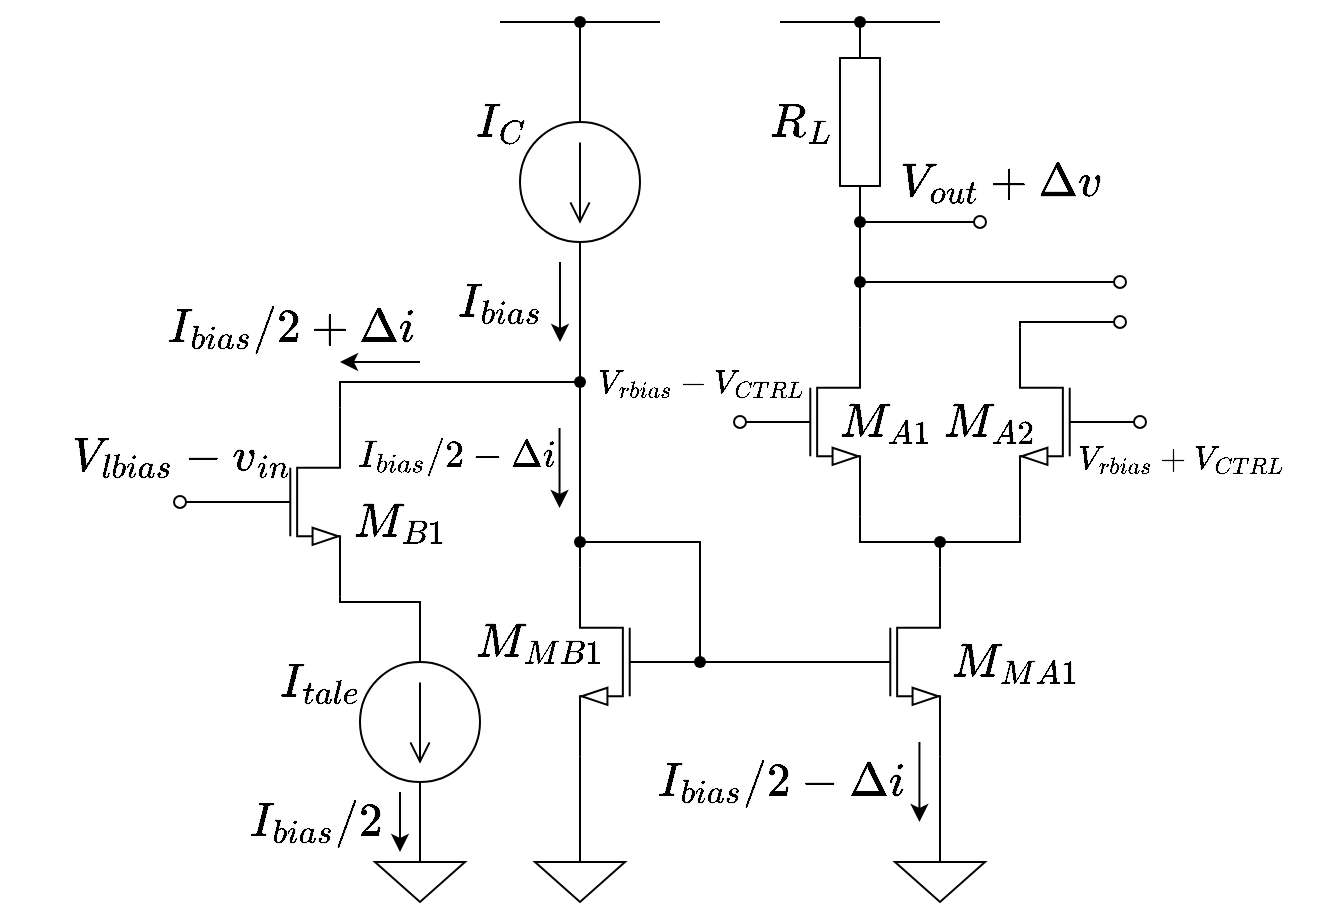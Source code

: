 <mxfile version="21.1.2" type="device">
  <diagram name="ページ1" id="mVm98HoABzWzxBuXfpn-">
    <mxGraphModel dx="675" dy="394" grid="1" gridSize="10" guides="1" tooltips="1" connect="1" arrows="1" fold="1" page="1" pageScale="1" pageWidth="827" pageHeight="1169" math="1" shadow="0">
      <root>
        <mxCell id="0" />
        <mxCell id="1" parent="0" />
        <mxCell id="XizeHZIjxKbHrV3lIYe8-11" style="edgeStyle=orthogonalEdgeStyle;rounded=0;orthogonalLoop=1;jettySize=auto;html=1;exitX=1;exitY=1;exitDx=0;exitDy=0;exitPerimeter=0;entryX=0;entryY=0.5;entryDx=0;entryDy=0;entryPerimeter=0;endArrow=none;endFill=0;" parent="1" source="XizeHZIjxKbHrV3lIYe8-2" target="XizeHZIjxKbHrV3lIYe8-4" edge="1">
          <mxGeometry relative="1" as="geometry">
            <Array as="points">
              <mxPoint x="200" y="330" />
              <mxPoint x="240" y="330" />
            </Array>
          </mxGeometry>
        </mxCell>
        <mxCell id="XizeHZIjxKbHrV3lIYe8-20" style="edgeStyle=orthogonalEdgeStyle;shape=connector;rounded=0;orthogonalLoop=1;jettySize=auto;html=1;exitX=1;exitY=0;exitDx=0;exitDy=0;exitPerimeter=0;labelBackgroundColor=default;strokeColor=default;fontFamily=Helvetica;fontSize=11;fontColor=default;endArrow=none;endFill=0;" parent="1" source="XizeHZIjxKbHrV3lIYe8-2" target="XizeHZIjxKbHrV3lIYe8-18" edge="1">
          <mxGeometry relative="1" as="geometry">
            <Array as="points">
              <mxPoint x="200" y="220" />
            </Array>
          </mxGeometry>
        </mxCell>
        <mxCell id="XizeHZIjxKbHrV3lIYe8-51" style="edgeStyle=orthogonalEdgeStyle;shape=connector;rounded=0;orthogonalLoop=1;jettySize=auto;html=1;exitX=0;exitY=0.5;exitDx=0;exitDy=0;exitPerimeter=0;entryX=1;entryY=0.5;entryDx=0;entryDy=0;labelBackgroundColor=default;strokeColor=default;fontFamily=Helvetica;fontSize=11;fontColor=default;endArrow=none;endFill=0;" parent="1" source="XizeHZIjxKbHrV3lIYe8-2" target="XizeHZIjxKbHrV3lIYe8-50" edge="1">
          <mxGeometry relative="1" as="geometry" />
        </mxCell>
        <mxCell id="XizeHZIjxKbHrV3lIYe8-2" value="" style="verticalLabelPosition=bottom;shadow=0;dashed=0;align=center;html=1;verticalAlign=top;shape=mxgraph.electrical.transistors.nmos;pointerEvents=1;" parent="1" vertex="1">
          <mxGeometry x="140" y="230" width="60" height="100" as="geometry" />
        </mxCell>
        <mxCell id="XizeHZIjxKbHrV3lIYe8-21" style="edgeStyle=orthogonalEdgeStyle;shape=connector;rounded=0;orthogonalLoop=1;jettySize=auto;html=1;exitX=1;exitY=0.5;exitDx=0;exitDy=0;exitPerimeter=0;labelBackgroundColor=default;strokeColor=default;fontFamily=Helvetica;fontSize=11;fontColor=default;endArrow=none;endFill=0;" parent="1" source="XizeHZIjxKbHrV3lIYe8-3" target="XizeHZIjxKbHrV3lIYe8-18" edge="1">
          <mxGeometry relative="1" as="geometry" />
        </mxCell>
        <mxCell id="XizeHZIjxKbHrV3lIYe8-45" style="edgeStyle=orthogonalEdgeStyle;shape=connector;rounded=0;orthogonalLoop=1;jettySize=auto;html=1;exitX=0;exitY=0.5;exitDx=0;exitDy=0;exitPerimeter=0;labelBackgroundColor=default;strokeColor=default;fontFamily=Helvetica;fontSize=11;fontColor=default;endArrow=none;endFill=0;" parent="1" source="XizeHZIjxKbHrV3lIYe8-3" target="XizeHZIjxKbHrV3lIYe8-40" edge="1">
          <mxGeometry relative="1" as="geometry" />
        </mxCell>
        <mxCell id="XizeHZIjxKbHrV3lIYe8-3" value="" style="pointerEvents=1;verticalLabelPosition=bottom;shadow=0;dashed=0;align=center;html=1;verticalAlign=top;shape=mxgraph.electrical.signal_sources.source;aspect=fixed;points=[[0.5,0,0],[1,0.5,0],[0.5,1,0],[0,0.5,0]];elSignalType=dc1;direction=south;" parent="1" vertex="1">
          <mxGeometry x="290" y="90" width="60" height="60" as="geometry" />
        </mxCell>
        <mxCell id="XizeHZIjxKbHrV3lIYe8-4" value="" style="pointerEvents=1;verticalLabelPosition=bottom;shadow=0;dashed=0;align=center;html=1;verticalAlign=top;shape=mxgraph.electrical.signal_sources.source;aspect=fixed;points=[[0.5,0,0],[1,0.5,0],[0.5,1,0],[0,0.5,0]];elSignalType=dc1;direction=south;" parent="1" vertex="1">
          <mxGeometry x="210" y="360" width="60" height="60" as="geometry" />
        </mxCell>
        <mxCell id="XizeHZIjxKbHrV3lIYe8-17" style="edgeStyle=orthogonalEdgeStyle;shape=connector;rounded=0;orthogonalLoop=1;jettySize=auto;html=1;exitX=1;exitY=1;exitDx=0;exitDy=0;exitPerimeter=0;entryX=0.5;entryY=0;entryDx=0;entryDy=0;entryPerimeter=0;labelBackgroundColor=default;strokeColor=default;fontFamily=Helvetica;fontSize=11;fontColor=default;endArrow=none;endFill=0;" parent="1" source="XizeHZIjxKbHrV3lIYe8-5" target="XizeHZIjxKbHrV3lIYe8-15" edge="1">
          <mxGeometry relative="1" as="geometry" />
        </mxCell>
        <mxCell id="XizeHZIjxKbHrV3lIYe8-28" style="edgeStyle=orthogonalEdgeStyle;shape=connector;rounded=0;orthogonalLoop=1;jettySize=auto;html=1;exitX=0;exitY=0.5;exitDx=0;exitDy=0;exitPerimeter=0;entryX=0.522;entryY=0.361;entryDx=0;entryDy=0;entryPerimeter=0;labelBackgroundColor=default;strokeColor=default;fontFamily=Helvetica;fontSize=11;fontColor=default;endArrow=none;endFill=0;" parent="1" source="XizeHZIjxKbHrV3lIYe8-5" target="XizeHZIjxKbHrV3lIYe8-25" edge="1">
          <mxGeometry relative="1" as="geometry" />
        </mxCell>
        <mxCell id="XizeHZIjxKbHrV3lIYe8-32" style="edgeStyle=orthogonalEdgeStyle;shape=connector;rounded=0;orthogonalLoop=1;jettySize=auto;html=1;exitX=1;exitY=0;exitDx=0;exitDy=0;exitPerimeter=0;labelBackgroundColor=default;strokeColor=default;fontFamily=Helvetica;fontSize=11;fontColor=default;endArrow=none;endFill=0;" parent="1" source="XizeHZIjxKbHrV3lIYe8-5" target="XizeHZIjxKbHrV3lIYe8-29" edge="1">
          <mxGeometry relative="1" as="geometry" />
        </mxCell>
        <mxCell id="XizeHZIjxKbHrV3lIYe8-5" value="" style="verticalLabelPosition=bottom;shadow=0;dashed=0;align=center;html=1;verticalAlign=top;shape=mxgraph.electrical.transistors.nmos;pointerEvents=1;" parent="1" vertex="1">
          <mxGeometry x="440" y="310" width="60" height="100" as="geometry" />
        </mxCell>
        <mxCell id="XizeHZIjxKbHrV3lIYe8-16" style="edgeStyle=orthogonalEdgeStyle;shape=connector;rounded=0;orthogonalLoop=1;jettySize=auto;html=1;exitX=1;exitY=1;exitDx=0;exitDy=0;exitPerimeter=0;entryX=0.5;entryY=0;entryDx=0;entryDy=0;entryPerimeter=0;labelBackgroundColor=default;strokeColor=default;fontFamily=Helvetica;fontSize=11;fontColor=default;endArrow=none;endFill=0;" parent="1" source="XizeHZIjxKbHrV3lIYe8-6" target="XizeHZIjxKbHrV3lIYe8-14" edge="1">
          <mxGeometry relative="1" as="geometry" />
        </mxCell>
        <mxCell id="XizeHZIjxKbHrV3lIYe8-23" style="edgeStyle=orthogonalEdgeStyle;shape=connector;rounded=0;orthogonalLoop=1;jettySize=auto;html=1;exitX=1;exitY=0;exitDx=0;exitDy=0;exitPerimeter=0;entryX=0.504;entryY=0.656;entryDx=0;entryDy=0;entryPerimeter=0;labelBackgroundColor=default;strokeColor=default;fontFamily=Helvetica;fontSize=11;fontColor=default;endArrow=none;endFill=0;" parent="1" source="XizeHZIjxKbHrV3lIYe8-6" target="XizeHZIjxKbHrV3lIYe8-19" edge="1">
          <mxGeometry relative="1" as="geometry" />
        </mxCell>
        <mxCell id="XizeHZIjxKbHrV3lIYe8-6" value="" style="verticalLabelPosition=bottom;shadow=0;dashed=0;align=center;html=1;verticalAlign=top;shape=mxgraph.electrical.transistors.nmos;pointerEvents=1;flipH=1;" parent="1" vertex="1">
          <mxGeometry x="320" y="310" width="60" height="100" as="geometry" />
        </mxCell>
        <mxCell id="XizeHZIjxKbHrV3lIYe8-31" style="edgeStyle=orthogonalEdgeStyle;shape=connector;rounded=0;orthogonalLoop=1;jettySize=auto;html=1;exitX=1;exitY=1;exitDx=0;exitDy=0;exitPerimeter=0;labelBackgroundColor=default;strokeColor=default;fontFamily=Helvetica;fontSize=11;fontColor=default;endArrow=none;endFill=0;" parent="1" source="XizeHZIjxKbHrV3lIYe8-7" target="XizeHZIjxKbHrV3lIYe8-29" edge="1">
          <mxGeometry relative="1" as="geometry">
            <Array as="points">
              <mxPoint x="540" y="300" />
            </Array>
          </mxGeometry>
        </mxCell>
        <mxCell id="XizeHZIjxKbHrV3lIYe8-38" style="edgeStyle=orthogonalEdgeStyle;shape=connector;rounded=0;orthogonalLoop=1;jettySize=auto;html=1;exitX=1;exitY=0;exitDx=0;exitDy=0;exitPerimeter=0;entryX=0;entryY=0.5;entryDx=0;entryDy=0;labelBackgroundColor=default;strokeColor=default;fontFamily=Helvetica;fontSize=11;fontColor=default;endArrow=none;endFill=0;" parent="1" source="XizeHZIjxKbHrV3lIYe8-7" target="XizeHZIjxKbHrV3lIYe8-36" edge="1">
          <mxGeometry relative="1" as="geometry">
            <Array as="points">
              <mxPoint x="540" y="190" />
            </Array>
          </mxGeometry>
        </mxCell>
        <mxCell id="XizeHZIjxKbHrV3lIYe8-56" style="edgeStyle=orthogonalEdgeStyle;shape=connector;rounded=0;orthogonalLoop=1;jettySize=auto;html=1;exitX=0;exitY=0.5;exitDx=0;exitDy=0;exitPerimeter=0;entryX=0;entryY=0.5;entryDx=0;entryDy=0;labelBackgroundColor=default;strokeColor=default;fontFamily=Helvetica;fontSize=11;fontColor=default;endArrow=none;endFill=0;" parent="1" source="XizeHZIjxKbHrV3lIYe8-7" target="XizeHZIjxKbHrV3lIYe8-55" edge="1">
          <mxGeometry relative="1" as="geometry" />
        </mxCell>
        <mxCell id="XizeHZIjxKbHrV3lIYe8-7" value="" style="verticalLabelPosition=bottom;shadow=0;dashed=0;align=center;html=1;verticalAlign=top;shape=mxgraph.electrical.transistors.nmos;pointerEvents=1;flipH=1;" parent="1" vertex="1">
          <mxGeometry x="540" y="190" width="60" height="100" as="geometry" />
        </mxCell>
        <mxCell id="XizeHZIjxKbHrV3lIYe8-30" style="edgeStyle=orthogonalEdgeStyle;shape=connector;rounded=0;orthogonalLoop=1;jettySize=auto;html=1;exitX=1;exitY=1;exitDx=0;exitDy=0;exitPerimeter=0;labelBackgroundColor=default;strokeColor=default;fontFamily=Helvetica;fontSize=11;fontColor=default;endArrow=none;endFill=0;" parent="1" source="XizeHZIjxKbHrV3lIYe8-9" target="XizeHZIjxKbHrV3lIYe8-29" edge="1">
          <mxGeometry relative="1" as="geometry">
            <Array as="points">
              <mxPoint x="460" y="300" />
            </Array>
          </mxGeometry>
        </mxCell>
        <mxCell id="XizeHZIjxKbHrV3lIYe8-35" style="edgeStyle=orthogonalEdgeStyle;shape=connector;rounded=0;orthogonalLoop=1;jettySize=auto;html=1;exitX=1;exitY=0;exitDx=0;exitDy=0;exitPerimeter=0;labelBackgroundColor=default;strokeColor=default;fontFamily=Helvetica;fontSize=11;fontColor=default;endArrow=none;endFill=0;" parent="1" source="XizeHZIjxKbHrV3lIYe8-9" target="XizeHZIjxKbHrV3lIYe8-33" edge="1">
          <mxGeometry relative="1" as="geometry" />
        </mxCell>
        <mxCell id="XizeHZIjxKbHrV3lIYe8-54" style="edgeStyle=orthogonalEdgeStyle;shape=connector;rounded=0;orthogonalLoop=1;jettySize=auto;html=1;exitX=0;exitY=0.5;exitDx=0;exitDy=0;exitPerimeter=0;entryX=1;entryY=0.5;entryDx=0;entryDy=0;labelBackgroundColor=default;strokeColor=default;fontFamily=Helvetica;fontSize=11;fontColor=default;endArrow=none;endFill=0;" parent="1" source="XizeHZIjxKbHrV3lIYe8-9" target="XizeHZIjxKbHrV3lIYe8-52" edge="1">
          <mxGeometry relative="1" as="geometry" />
        </mxCell>
        <mxCell id="XizeHZIjxKbHrV3lIYe8-9" value="" style="verticalLabelPosition=bottom;shadow=0;dashed=0;align=center;html=1;verticalAlign=top;shape=mxgraph.electrical.transistors.nmos;pointerEvents=1;" parent="1" vertex="1">
          <mxGeometry x="400" y="190" width="60" height="100" as="geometry" />
        </mxCell>
        <mxCell id="XizeHZIjxKbHrV3lIYe8-46" style="edgeStyle=orthogonalEdgeStyle;shape=connector;rounded=0;orthogonalLoop=1;jettySize=auto;html=1;exitX=0;exitY=0.5;exitDx=0;exitDy=0;exitPerimeter=0;labelBackgroundColor=default;strokeColor=default;fontFamily=Helvetica;fontSize=11;fontColor=default;endArrow=none;endFill=0;" parent="1" source="XizeHZIjxKbHrV3lIYe8-10" target="XizeHZIjxKbHrV3lIYe8-44" edge="1">
          <mxGeometry relative="1" as="geometry" />
        </mxCell>
        <mxCell id="XizeHZIjxKbHrV3lIYe8-71" style="edgeStyle=orthogonalEdgeStyle;shape=connector;rounded=0;orthogonalLoop=1;jettySize=auto;html=1;exitX=1;exitY=0.5;exitDx=0;exitDy=0;exitPerimeter=0;labelBackgroundColor=default;strokeColor=default;fontFamily=Helvetica;fontSize=11;fontColor=default;endArrow=none;endFill=0;" parent="1" source="XizeHZIjxKbHrV3lIYe8-10" target="XizeHZIjxKbHrV3lIYe8-70" edge="1">
          <mxGeometry relative="1" as="geometry" />
        </mxCell>
        <mxCell id="XizeHZIjxKbHrV3lIYe8-10" value="" style="pointerEvents=1;verticalLabelPosition=bottom;shadow=0;dashed=0;align=center;html=1;verticalAlign=top;shape=mxgraph.electrical.resistors.resistor_1;direction=south;" parent="1" vertex="1">
          <mxGeometry x="450" y="40" width="20" height="100" as="geometry" />
        </mxCell>
        <mxCell id="XizeHZIjxKbHrV3lIYe8-13" style="edgeStyle=orthogonalEdgeStyle;shape=connector;rounded=0;orthogonalLoop=1;jettySize=auto;html=1;exitX=0.5;exitY=0;exitDx=0;exitDy=0;exitPerimeter=0;entryX=1;entryY=0.5;entryDx=0;entryDy=0;entryPerimeter=0;labelBackgroundColor=default;strokeColor=default;fontFamily=Helvetica;fontSize=11;fontColor=default;endArrow=none;endFill=0;" parent="1" source="XizeHZIjxKbHrV3lIYe8-12" target="XizeHZIjxKbHrV3lIYe8-4" edge="1">
          <mxGeometry relative="1" as="geometry" />
        </mxCell>
        <mxCell id="XizeHZIjxKbHrV3lIYe8-12" value="" style="pointerEvents=1;verticalLabelPosition=bottom;shadow=0;dashed=0;align=center;html=1;verticalAlign=top;shape=mxgraph.electrical.signal_sources.signal_ground;fontFamily=Helvetica;fontSize=11;fontColor=default;" parent="1" vertex="1">
          <mxGeometry x="217.5" y="450" width="45" height="30" as="geometry" />
        </mxCell>
        <mxCell id="XizeHZIjxKbHrV3lIYe8-14" value="" style="pointerEvents=1;verticalLabelPosition=bottom;shadow=0;dashed=0;align=center;html=1;verticalAlign=top;shape=mxgraph.electrical.signal_sources.signal_ground;fontFamily=Helvetica;fontSize=11;fontColor=default;" parent="1" vertex="1">
          <mxGeometry x="297.5" y="450" width="45" height="30" as="geometry" />
        </mxCell>
        <mxCell id="XizeHZIjxKbHrV3lIYe8-15" value="" style="pointerEvents=1;verticalLabelPosition=bottom;shadow=0;dashed=0;align=center;html=1;verticalAlign=top;shape=mxgraph.electrical.signal_sources.signal_ground;fontFamily=Helvetica;fontSize=11;fontColor=default;" parent="1" vertex="1">
          <mxGeometry x="477.5" y="450" width="45" height="30" as="geometry" />
        </mxCell>
        <mxCell id="XizeHZIjxKbHrV3lIYe8-22" style="edgeStyle=orthogonalEdgeStyle;shape=connector;rounded=0;orthogonalLoop=1;jettySize=auto;html=1;labelBackgroundColor=default;strokeColor=default;fontFamily=Helvetica;fontSize=11;fontColor=default;endArrow=none;endFill=0;" parent="1" source="XizeHZIjxKbHrV3lIYe8-18" target="XizeHZIjxKbHrV3lIYe8-19" edge="1">
          <mxGeometry relative="1" as="geometry" />
        </mxCell>
        <mxCell id="XizeHZIjxKbHrV3lIYe8-18" value="" style="shape=waypoint;sketch=0;fillStyle=solid;size=6;pointerEvents=1;points=[];fillColor=none;resizable=0;rotatable=0;perimeter=centerPerimeter;snapToPoint=1;fontFamily=Helvetica;fontSize=11;fontColor=default;" parent="1" vertex="1">
          <mxGeometry x="310" y="210" width="20" height="20" as="geometry" />
        </mxCell>
        <mxCell id="XizeHZIjxKbHrV3lIYe8-19" value="" style="shape=waypoint;sketch=0;fillStyle=solid;size=6;pointerEvents=1;points=[];fillColor=none;resizable=0;rotatable=0;perimeter=centerPerimeter;snapToPoint=1;fontFamily=Helvetica;fontSize=11;fontColor=default;" parent="1" vertex="1">
          <mxGeometry x="310" y="290" width="20" height="20" as="geometry" />
        </mxCell>
        <mxCell id="XizeHZIjxKbHrV3lIYe8-27" style="edgeStyle=orthogonalEdgeStyle;shape=connector;rounded=0;orthogonalLoop=1;jettySize=auto;html=1;labelBackgroundColor=default;strokeColor=default;fontFamily=Helvetica;fontSize=11;fontColor=default;endArrow=none;endFill=0;" parent="1" source="XizeHZIjxKbHrV3lIYe8-25" target="XizeHZIjxKbHrV3lIYe8-19" edge="1">
          <mxGeometry relative="1" as="geometry">
            <Array as="points">
              <mxPoint x="380" y="300" />
            </Array>
          </mxGeometry>
        </mxCell>
        <mxCell id="XizeHZIjxKbHrV3lIYe8-25" value="" style="shape=waypoint;sketch=0;fillStyle=solid;size=6;pointerEvents=1;points=[];fillColor=none;resizable=0;rotatable=0;perimeter=centerPerimeter;snapToPoint=1;fontFamily=Helvetica;fontSize=11;fontColor=default;" parent="1" vertex="1">
          <mxGeometry x="370" y="350" width="20" height="20" as="geometry" />
        </mxCell>
        <mxCell id="XizeHZIjxKbHrV3lIYe8-29" value="" style="shape=waypoint;sketch=0;fillStyle=solid;size=6;pointerEvents=1;points=[];fillColor=none;resizable=0;rotatable=0;perimeter=centerPerimeter;snapToPoint=1;fontFamily=Helvetica;fontSize=11;fontColor=default;" parent="1" vertex="1">
          <mxGeometry x="490" y="290" width="20" height="20" as="geometry" />
        </mxCell>
        <mxCell id="XizeHZIjxKbHrV3lIYe8-72" style="edgeStyle=orthogonalEdgeStyle;shape=connector;rounded=0;orthogonalLoop=1;jettySize=auto;html=1;labelBackgroundColor=default;strokeColor=default;fontFamily=Helvetica;fontSize=11;fontColor=default;endArrow=none;endFill=0;" parent="1" source="XizeHZIjxKbHrV3lIYe8-33" target="XizeHZIjxKbHrV3lIYe8-70" edge="1">
          <mxGeometry relative="1" as="geometry" />
        </mxCell>
        <mxCell id="XizeHZIjxKbHrV3lIYe8-33" value="" style="shape=waypoint;sketch=0;fillStyle=solid;size=6;pointerEvents=1;points=[];fillColor=none;resizable=0;rotatable=0;perimeter=centerPerimeter;snapToPoint=1;fontFamily=Helvetica;fontSize=11;fontColor=default;" parent="1" vertex="1">
          <mxGeometry x="450" y="160" width="20" height="20" as="geometry" />
        </mxCell>
        <mxCell id="XizeHZIjxKbHrV3lIYe8-36" value="" style="verticalLabelPosition=bottom;shadow=0;dashed=0;align=center;html=1;verticalAlign=top;strokeWidth=1;shape=ellipse;perimeter=ellipsePerimeter;fontFamily=Helvetica;fontSize=11;fontColor=default;aspect=fixed;" parent="1" vertex="1">
          <mxGeometry x="587" y="187" width="6" height="6" as="geometry" />
        </mxCell>
        <mxCell id="XizeHZIjxKbHrV3lIYe8-39" style="edgeStyle=orthogonalEdgeStyle;shape=connector;rounded=0;orthogonalLoop=1;jettySize=auto;html=1;exitX=0;exitY=0.5;exitDx=0;exitDy=0;labelBackgroundColor=default;strokeColor=default;fontFamily=Helvetica;fontSize=11;fontColor=default;endArrow=none;endFill=0;" parent="1" source="XizeHZIjxKbHrV3lIYe8-37" target="XizeHZIjxKbHrV3lIYe8-33" edge="1">
          <mxGeometry relative="1" as="geometry" />
        </mxCell>
        <mxCell id="XizeHZIjxKbHrV3lIYe8-37" value="" style="verticalLabelPosition=bottom;shadow=0;dashed=0;align=center;html=1;verticalAlign=top;strokeWidth=1;shape=ellipse;perimeter=ellipsePerimeter;fontFamily=Helvetica;fontSize=11;fontColor=default;aspect=fixed;" parent="1" vertex="1">
          <mxGeometry x="587" y="167" width="6" height="6" as="geometry" />
        </mxCell>
        <mxCell id="XizeHZIjxKbHrV3lIYe8-41" value="" style="group" parent="1" vertex="1" connectable="0">
          <mxGeometry x="280" y="30" width="80" height="20" as="geometry" />
        </mxCell>
        <mxCell id="XizeHZIjxKbHrV3lIYe8-1" value="" style="endArrow=none;html=1;rounded=0;" parent="XizeHZIjxKbHrV3lIYe8-41" edge="1">
          <mxGeometry width="50" height="50" relative="1" as="geometry">
            <mxPoint y="10" as="sourcePoint" />
            <mxPoint x="80" y="10" as="targetPoint" />
          </mxGeometry>
        </mxCell>
        <mxCell id="XizeHZIjxKbHrV3lIYe8-40" value="" style="shape=waypoint;sketch=0;fillStyle=solid;size=6;pointerEvents=1;points=[];fillColor=none;resizable=0;rotatable=0;perimeter=centerPerimeter;snapToPoint=1;fontFamily=Helvetica;fontSize=11;fontColor=default;" parent="XizeHZIjxKbHrV3lIYe8-41" vertex="1">
          <mxGeometry x="30" width="20" height="20" as="geometry" />
        </mxCell>
        <mxCell id="XizeHZIjxKbHrV3lIYe8-42" value="" style="group" parent="1" vertex="1" connectable="0">
          <mxGeometry x="420" y="30" width="80" height="20" as="geometry" />
        </mxCell>
        <mxCell id="XizeHZIjxKbHrV3lIYe8-43" value="" style="endArrow=none;html=1;rounded=0;" parent="XizeHZIjxKbHrV3lIYe8-42" edge="1">
          <mxGeometry width="50" height="50" relative="1" as="geometry">
            <mxPoint y="10" as="sourcePoint" />
            <mxPoint x="80" y="10" as="targetPoint" />
          </mxGeometry>
        </mxCell>
        <mxCell id="XizeHZIjxKbHrV3lIYe8-44" value="" style="shape=waypoint;sketch=0;fillStyle=solid;size=6;pointerEvents=1;points=[];fillColor=none;resizable=0;rotatable=0;perimeter=centerPerimeter;snapToPoint=1;fontFamily=Helvetica;fontSize=11;fontColor=default;" parent="XizeHZIjxKbHrV3lIYe8-42" vertex="1">
          <mxGeometry x="30" width="20" height="20" as="geometry" />
        </mxCell>
        <mxCell id="XizeHZIjxKbHrV3lIYe8-47" value="&lt;font style=&quot;font-size: 20px;&quot;&gt;`I_{C}`&lt;/font&gt;" style="text;html=1;align=center;verticalAlign=middle;resizable=0;points=[];autosize=1;strokeColor=none;fillColor=none;fontSize=11;fontFamily=Helvetica;fontColor=default;" parent="1" vertex="1">
          <mxGeometry x="240" y="70" width="80" height="40" as="geometry" />
        </mxCell>
        <mxCell id="XizeHZIjxKbHrV3lIYe8-48" value="" style="endArrow=classic;html=1;rounded=0;labelBackgroundColor=default;strokeColor=default;fontFamily=Helvetica;fontSize=11;fontColor=default;shape=connector;" parent="1" edge="1">
          <mxGeometry width="50" height="50" relative="1" as="geometry">
            <mxPoint x="310" y="160" as="sourcePoint" />
            <mxPoint x="310" y="200" as="targetPoint" />
          </mxGeometry>
        </mxCell>
        <mxCell id="XizeHZIjxKbHrV3lIYe8-49" value="&lt;font style=&quot;font-size: 20px;&quot;&gt;`I_{bias}`&lt;/font&gt;" style="text;html=1;align=center;verticalAlign=middle;resizable=0;points=[];autosize=1;strokeColor=none;fillColor=none;fontSize=11;fontFamily=Helvetica;fontColor=default;" parent="1" vertex="1">
          <mxGeometry x="230" y="160" width="100" height="40" as="geometry" />
        </mxCell>
        <mxCell id="XizeHZIjxKbHrV3lIYe8-50" value="" style="verticalLabelPosition=bottom;shadow=0;dashed=0;align=center;html=1;verticalAlign=top;strokeWidth=1;shape=ellipse;perimeter=ellipsePerimeter;fontFamily=Helvetica;fontSize=11;fontColor=default;aspect=fixed;" parent="1" vertex="1">
          <mxGeometry x="117" y="277" width="6" height="6" as="geometry" />
        </mxCell>
        <mxCell id="XizeHZIjxKbHrV3lIYe8-52" value="" style="verticalLabelPosition=bottom;shadow=0;dashed=0;align=center;html=1;verticalAlign=top;strokeWidth=1;shape=ellipse;perimeter=ellipsePerimeter;fontFamily=Helvetica;fontSize=11;fontColor=default;aspect=fixed;" parent="1" vertex="1">
          <mxGeometry x="397" y="237" width="6" height="6" as="geometry" />
        </mxCell>
        <mxCell id="XizeHZIjxKbHrV3lIYe8-55" value="" style="verticalLabelPosition=bottom;shadow=0;dashed=0;align=center;html=1;verticalAlign=top;strokeWidth=1;shape=ellipse;perimeter=ellipsePerimeter;fontFamily=Helvetica;fontSize=11;fontColor=default;aspect=fixed;" parent="1" vertex="1">
          <mxGeometry x="597" y="237" width="6" height="6" as="geometry" />
        </mxCell>
        <mxCell id="XizeHZIjxKbHrV3lIYe8-57" value="&lt;font style=&quot;font-size: 20px;&quot;&gt;`R_{L}`&lt;/font&gt;" style="text;html=1;align=center;verticalAlign=middle;resizable=0;points=[];autosize=1;strokeColor=none;fillColor=none;fontSize=11;fontFamily=Helvetica;fontColor=default;" parent="1" vertex="1">
          <mxGeometry x="385" y="70" width="90" height="40" as="geometry" />
        </mxCell>
        <mxCell id="XizeHZIjxKbHrV3lIYe8-58" value="&lt;font style=&quot;font-size: 20px;&quot;&gt;`V_{lbias}-v_{i n}`&lt;/font&gt;" style="text;html=1;align=center;verticalAlign=middle;resizable=0;points=[];autosize=1;strokeColor=none;fillColor=none;fontSize=11;fontFamily=Helvetica;fontColor=default;" parent="1" vertex="1">
          <mxGeometry x="30" y="237" width="180" height="40" as="geometry" />
        </mxCell>
        <mxCell id="XizeHZIjxKbHrV3lIYe8-59" value="" style="endArrow=classic;html=1;rounded=0;labelBackgroundColor=default;strokeColor=default;fontFamily=Helvetica;fontSize=11;fontColor=default;shape=connector;" parent="1" edge="1">
          <mxGeometry width="50" height="50" relative="1" as="geometry">
            <mxPoint x="240" y="210" as="sourcePoint" />
            <mxPoint x="200" y="210" as="targetPoint" />
          </mxGeometry>
        </mxCell>
        <mxCell id="XizeHZIjxKbHrV3lIYe8-60" value="&lt;font style=&quot;font-size: 20px;&quot;&gt;`I_{bias}&quot;/&quot;2+\Delta i`&lt;/font&gt;" style="text;html=1;align=center;verticalAlign=middle;resizable=0;points=[];autosize=1;strokeColor=none;fillColor=none;fontSize=11;fontFamily=Helvetica;fontColor=default;" parent="1" vertex="1">
          <mxGeometry x="70" y="173" width="210" height="40" as="geometry" />
        </mxCell>
        <mxCell id="XizeHZIjxKbHrV3lIYe8-61" value="&lt;font style=&quot;font-size: 16px;&quot;&gt;`I_{bias}&quot;/&quot;2-\Delta i`&lt;/font&gt;" style="text;html=1;align=center;verticalAlign=middle;resizable=0;points=[];autosize=1;strokeColor=none;fillColor=none;fontSize=16;fontFamily=Helvetica;fontColor=default;" parent="1" vertex="1">
          <mxGeometry x="172.5" y="242" width="170" height="30" as="geometry" />
        </mxCell>
        <mxCell id="XizeHZIjxKbHrV3lIYe8-62" value="" style="endArrow=classic;html=1;rounded=0;labelBackgroundColor=default;strokeColor=default;fontFamily=Helvetica;fontSize=11;fontColor=default;shape=connector;" parent="1" edge="1">
          <mxGeometry width="50" height="50" relative="1" as="geometry">
            <mxPoint x="309.77" y="243" as="sourcePoint" />
            <mxPoint x="309.77" y="283" as="targetPoint" />
          </mxGeometry>
        </mxCell>
        <mxCell id="XizeHZIjxKbHrV3lIYe8-63" value="" style="endArrow=classic;html=1;rounded=0;labelBackgroundColor=default;strokeColor=default;fontFamily=Helvetica;fontSize=11;fontColor=default;shape=connector;" parent="1" edge="1">
          <mxGeometry width="50" height="50" relative="1" as="geometry">
            <mxPoint x="489.72" y="400" as="sourcePoint" />
            <mxPoint x="489.72" y="440" as="targetPoint" />
          </mxGeometry>
        </mxCell>
        <mxCell id="XizeHZIjxKbHrV3lIYe8-64" value="&lt;font style=&quot;font-size: 20px;&quot;&gt;`I_{bias}&quot;/&quot;2-\Delta i`&lt;/font&gt;" style="text;html=1;align=center;verticalAlign=middle;resizable=0;points=[];autosize=1;strokeColor=none;fillColor=none;fontSize=11;fontFamily=Helvetica;fontColor=default;" parent="1" vertex="1">
          <mxGeometry x="320" y="400" width="200" height="40" as="geometry" />
        </mxCell>
        <mxCell id="XizeHZIjxKbHrV3lIYe8-65" value="&lt;font style=&quot;font-size: 20px;&quot;&gt;`I_{t a l e}`&lt;/font&gt;" style="text;html=1;align=center;verticalAlign=middle;resizable=0;points=[];autosize=1;strokeColor=none;fillColor=none;fontSize=11;fontFamily=Helvetica;fontColor=default;" parent="1" vertex="1">
          <mxGeometry x="130" y="350" width="120" height="40" as="geometry" />
        </mxCell>
        <mxCell id="XizeHZIjxKbHrV3lIYe8-66" value="&lt;font style=&quot;font-size: 20px;&quot;&gt;`I_{bias}&quot;/&quot;2`&lt;/font&gt;" style="text;html=1;align=center;verticalAlign=middle;resizable=0;points=[];autosize=1;strokeColor=none;fillColor=none;fontSize=11;fontFamily=Helvetica;fontColor=default;" parent="1" vertex="1">
          <mxGeometry x="123" y="420" width="130" height="40" as="geometry" />
        </mxCell>
        <mxCell id="XizeHZIjxKbHrV3lIYe8-67" value="" style="endArrow=classic;html=1;rounded=0;labelBackgroundColor=default;strokeColor=default;fontFamily=Helvetica;fontSize=11;fontColor=default;shape=connector;" parent="1" edge="1">
          <mxGeometry width="50" height="50" relative="1" as="geometry">
            <mxPoint x="230" y="425" as="sourcePoint" />
            <mxPoint x="230" y="455" as="targetPoint" />
          </mxGeometry>
        </mxCell>
        <mxCell id="XizeHZIjxKbHrV3lIYe8-68" value="&lt;font style=&quot;font-size: 14px;&quot;&gt;`V_{rbias}-V_{CTRL}`&lt;/font&gt;" style="text;html=1;align=center;verticalAlign=middle;resizable=0;points=[];autosize=1;strokeColor=none;fillColor=none;fontSize=14;fontFamily=Helvetica;fontColor=default;" parent="1" vertex="1">
          <mxGeometry x="300" y="205" width="160" height="30" as="geometry" />
        </mxCell>
        <mxCell id="XizeHZIjxKbHrV3lIYe8-69" value="&lt;font style=&quot;font-size: 14px;&quot;&gt;`V_{rbias}+V_{CTRL}`&lt;/font&gt;" style="text;html=1;align=center;verticalAlign=middle;resizable=0;points=[];autosize=1;strokeColor=none;fillColor=none;fontSize=14;fontFamily=Helvetica;fontColor=default;" parent="1" vertex="1">
          <mxGeometry x="540" y="243" width="160" height="30" as="geometry" />
        </mxCell>
        <mxCell id="XizeHZIjxKbHrV3lIYe8-70" value="" style="shape=waypoint;sketch=0;fillStyle=solid;size=6;pointerEvents=1;points=[];fillColor=none;resizable=0;rotatable=0;perimeter=centerPerimeter;snapToPoint=1;fontFamily=Helvetica;fontSize=11;fontColor=default;" parent="1" vertex="1">
          <mxGeometry x="450" y="130" width="20" height="20" as="geometry" />
        </mxCell>
        <mxCell id="XizeHZIjxKbHrV3lIYe8-74" style="edgeStyle=orthogonalEdgeStyle;shape=connector;rounded=0;orthogonalLoop=1;jettySize=auto;html=1;exitX=0;exitY=0.5;exitDx=0;exitDy=0;labelBackgroundColor=default;strokeColor=default;fontFamily=Helvetica;fontSize=11;fontColor=default;endArrow=none;endFill=0;" parent="1" source="XizeHZIjxKbHrV3lIYe8-73" target="XizeHZIjxKbHrV3lIYe8-70" edge="1">
          <mxGeometry relative="1" as="geometry" />
        </mxCell>
        <mxCell id="XizeHZIjxKbHrV3lIYe8-73" value="" style="verticalLabelPosition=bottom;shadow=0;dashed=0;align=center;html=1;verticalAlign=top;strokeWidth=1;shape=ellipse;perimeter=ellipsePerimeter;fontFamily=Helvetica;fontSize=11;fontColor=default;aspect=fixed;" parent="1" vertex="1">
          <mxGeometry x="517" y="137" width="6" height="6" as="geometry" />
        </mxCell>
        <mxCell id="XizeHZIjxKbHrV3lIYe8-75" value="&lt;font style=&quot;font-size: 20px;&quot;&gt;`V_{out}+\Delta v`&lt;/font&gt;" style="text;html=1;align=center;verticalAlign=middle;resizable=0;points=[];autosize=1;strokeColor=none;fillColor=none;fontSize=11;fontFamily=Helvetica;fontColor=default;" parent="1" vertex="1">
          <mxGeometry x="440" y="100" width="180" height="40" as="geometry" />
        </mxCell>
        <mxCell id="XizeHZIjxKbHrV3lIYe8-77" value="&lt;font style=&quot;font-size: 20px;&quot;&gt;`M_{B1}`&lt;/font&gt;" style="text;html=1;align=center;verticalAlign=middle;resizable=0;points=[];autosize=1;strokeColor=none;fillColor=none;fontSize=11;fontFamily=Helvetica;fontColor=default;" parent="1" vertex="1">
          <mxGeometry x="180" y="270" width="100" height="40" as="geometry" />
        </mxCell>
        <mxCell id="XizeHZIjxKbHrV3lIYe8-78" value="&lt;font style=&quot;font-size: 20px;&quot;&gt;`M_{MB1}`&lt;/font&gt;" style="text;html=1;align=center;verticalAlign=middle;resizable=0;points=[];autosize=1;strokeColor=none;fillColor=none;fontSize=11;fontFamily=Helvetica;fontColor=default;" parent="1" vertex="1">
          <mxGeometry x="240" y="330" width="120" height="40" as="geometry" />
        </mxCell>
        <mxCell id="XizeHZIjxKbHrV3lIYe8-79" value="&lt;font style=&quot;font-size: 20px;&quot;&gt;`M_{MA1}`&lt;/font&gt;" style="text;html=1;align=center;verticalAlign=middle;resizable=0;points=[];autosize=1;strokeColor=none;fillColor=none;fontSize=11;fontFamily=Helvetica;fontColor=default;" parent="1" vertex="1">
          <mxGeometry x="477.5" y="340" width="120" height="40" as="geometry" />
        </mxCell>
        <mxCell id="XizeHZIjxKbHrV3lIYe8-80" value="&lt;font style=&quot;font-size: 20px;&quot;&gt;`M_{A1}`&lt;/font&gt;" style="text;html=1;align=center;verticalAlign=middle;resizable=0;points=[];autosize=1;strokeColor=none;fillColor=none;fontSize=11;fontFamily=Helvetica;fontColor=default;" parent="1" vertex="1">
          <mxGeometry x="423" y="220" width="100" height="40" as="geometry" />
        </mxCell>
        <mxCell id="XizeHZIjxKbHrV3lIYe8-81" value="&lt;font style=&quot;font-size: 20px;&quot;&gt;`M_{A2}`&lt;/font&gt;" style="text;html=1;align=center;verticalAlign=middle;resizable=0;points=[];autosize=1;strokeColor=none;fillColor=none;fontSize=11;fontFamily=Helvetica;fontColor=default;" parent="1" vertex="1">
          <mxGeometry x="475" y="220" width="100" height="40" as="geometry" />
        </mxCell>
      </root>
    </mxGraphModel>
  </diagram>
</mxfile>
